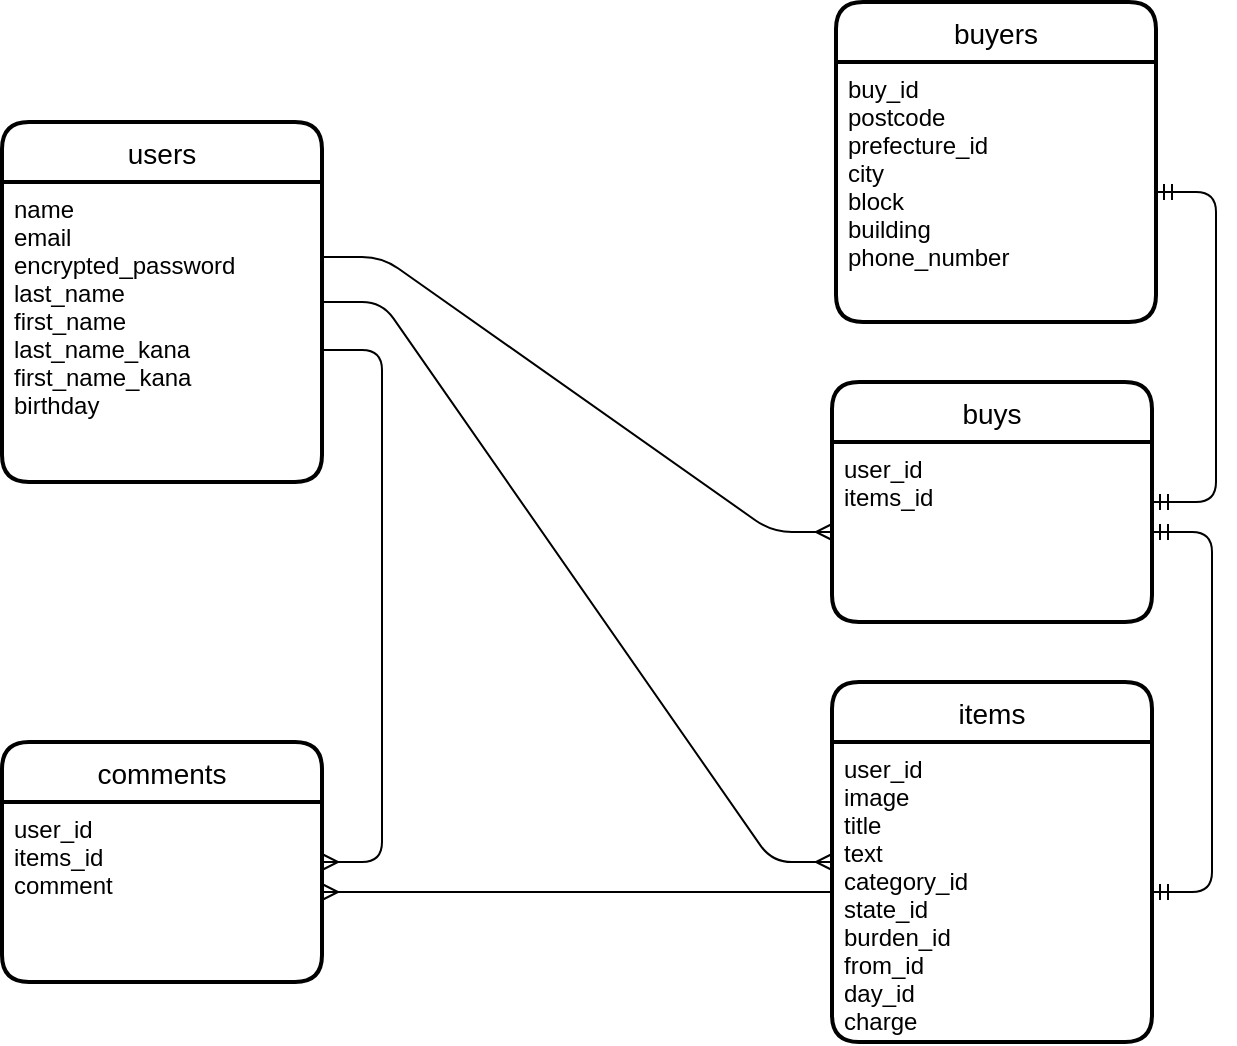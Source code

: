 <mxfile version="13.10.0" type="embed">
    <diagram id="Cm8johAZfQ1PyypWf36d" name="ページ1">
        <mxGraphModel dx="1241" dy="578" grid="1" gridSize="10" guides="1" tooltips="1" connect="1" arrows="1" fold="1" page="1" pageScale="1" pageWidth="850" pageHeight="1100" math="0" shadow="0">
            <root>
                <mxCell id="0"/>
                <mxCell id="1" parent="0"/>
                <mxCell id="4" value="items" style="swimlane;childLayout=stackLayout;horizontal=1;startSize=30;horizontalStack=0;rounded=1;fontSize=14;fontStyle=0;strokeWidth=2;resizeParent=0;resizeLast=1;shadow=0;dashed=0;align=center;" parent="1" vertex="1">
                    <mxGeometry x="538" y="450" width="160" height="180" as="geometry"/>
                </mxCell>
                <mxCell id="5" value="user_id&#10;image&#10;title&#10;text&#10;category_id&#10;state_id&#10;burden_id&#10;from_id&#10;day_id&#10;charge" style="align=left;strokeColor=none;fillColor=none;spacingLeft=4;fontSize=12;verticalAlign=top;resizable=0;rotatable=0;part=1;" parent="4" vertex="1">
                    <mxGeometry y="30" width="160" height="150" as="geometry"/>
                </mxCell>
                <mxCell id="14" value="comments" style="swimlane;childLayout=stackLayout;horizontal=1;startSize=30;horizontalStack=0;rounded=1;fontSize=14;fontStyle=0;strokeWidth=2;resizeParent=0;resizeLast=1;shadow=0;dashed=0;align=center;" parent="1" vertex="1">
                    <mxGeometry x="123" y="480" width="160" height="120" as="geometry"/>
                </mxCell>
                <mxCell id="15" value="user_id&#10;items_id&#10;comment" style="align=left;strokeColor=none;fillColor=none;spacingLeft=4;fontSize=12;verticalAlign=top;resizable=0;rotatable=0;part=1;" parent="14" vertex="1">
                    <mxGeometry y="30" width="160" height="90" as="geometry"/>
                </mxCell>
                <mxCell id="18" value="buyers" style="swimlane;childLayout=stackLayout;horizontal=1;startSize=30;horizontalStack=0;rounded=1;fontSize=14;fontStyle=0;strokeWidth=2;resizeParent=0;resizeLast=1;shadow=0;dashed=0;align=center;" parent="1" vertex="1">
                    <mxGeometry x="540" y="110" width="160" height="160" as="geometry"/>
                </mxCell>
                <mxCell id="19" value="buy_id&#10;postcode&#10;prefecture_id&#10;city&#10;block&#10;building&#10;phone_number" style="align=left;strokeColor=none;fillColor=none;spacingLeft=4;fontSize=12;verticalAlign=top;resizable=0;rotatable=0;part=1;" parent="18" vertex="1">
                    <mxGeometry y="30" width="160" height="130" as="geometry"/>
                </mxCell>
                <mxCell id="40" value="users" style="swimlane;childLayout=stackLayout;horizontal=1;startSize=30;horizontalStack=0;rounded=1;fontSize=14;fontStyle=0;strokeWidth=2;resizeParent=0;resizeLast=1;shadow=0;dashed=0;align=center;" parent="1" vertex="1">
                    <mxGeometry x="123" y="170" width="160" height="180" as="geometry"/>
                </mxCell>
                <mxCell id="41" value="name&#10;email&#10;encrypted_password&#10;last_name&#10;first_name&#10;last_name_kana&#10;first_name_kana&#10;birthday" style="align=left;strokeColor=none;fillColor=none;spacingLeft=4;fontSize=12;verticalAlign=top;resizable=0;rotatable=0;part=1;" parent="40" vertex="1">
                    <mxGeometry y="30" width="160" height="150" as="geometry"/>
                </mxCell>
                <mxCell id="42" value="buys" style="swimlane;childLayout=stackLayout;horizontal=1;startSize=30;horizontalStack=0;rounded=1;fontSize=14;fontStyle=0;strokeWidth=2;resizeParent=0;resizeLast=1;shadow=0;dashed=0;align=center;" parent="1" vertex="1">
                    <mxGeometry x="538" y="300" width="160" height="120" as="geometry"/>
                </mxCell>
                <mxCell id="43" value="user_id&#10;items_id" style="align=left;strokeColor=none;fillColor=none;spacingLeft=4;fontSize=12;verticalAlign=top;resizable=0;rotatable=0;part=1;" parent="42" vertex="1">
                    <mxGeometry y="30" width="160" height="90" as="geometry"/>
                </mxCell>
                <mxCell id="65" value="" style="edgeStyle=entityRelationEdgeStyle;fontSize=12;html=1;endArrow=ERmany;" parent="1" source="40" target="4" edge="1">
                    <mxGeometry width="100" height="100" relative="1" as="geometry">
                        <mxPoint x="373" y="253" as="sourcePoint"/>
                        <mxPoint x="433" y="150" as="targetPoint"/>
                    </mxGeometry>
                </mxCell>
                <mxCell id="66" value="" style="edgeStyle=entityRelationEdgeStyle;fontSize=12;html=1;endArrow=ERmany;exitX=1;exitY=0.56;exitDx=0;exitDy=0;exitPerimeter=0;" parent="1" source="41" target="14" edge="1">
                    <mxGeometry width="100" height="100" relative="1" as="geometry">
                        <mxPoint x="213.0" y="380" as="sourcePoint"/>
                        <mxPoint x="183" y="510" as="targetPoint"/>
                    </mxGeometry>
                </mxCell>
                <mxCell id="67" value="" style="edgeStyle=entityRelationEdgeStyle;fontSize=12;html=1;endArrow=ERmany;exitX=0;exitY=0.5;exitDx=0;exitDy=0;" parent="1" source="5" target="15" edge="1">
                    <mxGeometry width="100" height="100" relative="1" as="geometry">
                        <mxPoint x="523" y="500" as="sourcePoint"/>
                        <mxPoint x="623" y="400" as="targetPoint"/>
                    </mxGeometry>
                </mxCell>
                <mxCell id="68" value="" style="edgeStyle=entityRelationEdgeStyle;fontSize=12;html=1;endArrow=ERmany;exitX=1;exitY=0.25;exitDx=0;exitDy=0;" parent="1" source="41" target="43" edge="1">
                    <mxGeometry width="100" height="100" relative="1" as="geometry">
                        <mxPoint x="523" y="500" as="sourcePoint"/>
                        <mxPoint x="623" y="400" as="targetPoint"/>
                    </mxGeometry>
                </mxCell>
                <mxCell id="71" value="" style="edgeStyle=entityRelationEdgeStyle;fontSize=12;html=1;endArrow=ERmandOne;startArrow=ERmandOne;" parent="1" source="42" target="19" edge="1">
                    <mxGeometry width="100" height="100" relative="1" as="geometry">
                        <mxPoint x="523" y="480" as="sourcePoint"/>
                        <mxPoint x="623" y="380" as="targetPoint"/>
                    </mxGeometry>
                </mxCell>
                <mxCell id="72" value="" style="edgeStyle=entityRelationEdgeStyle;fontSize=12;html=1;endArrow=ERmandOne;startArrow=ERmandOne;" parent="1" source="43" target="5" edge="1">
                    <mxGeometry width="100" height="100" relative="1" as="geometry">
                        <mxPoint x="613" y="450" as="sourcePoint"/>
                        <mxPoint x="713" y="350" as="targetPoint"/>
                    </mxGeometry>
                </mxCell>
            </root>
        </mxGraphModel>
    </diagram>
</mxfile>